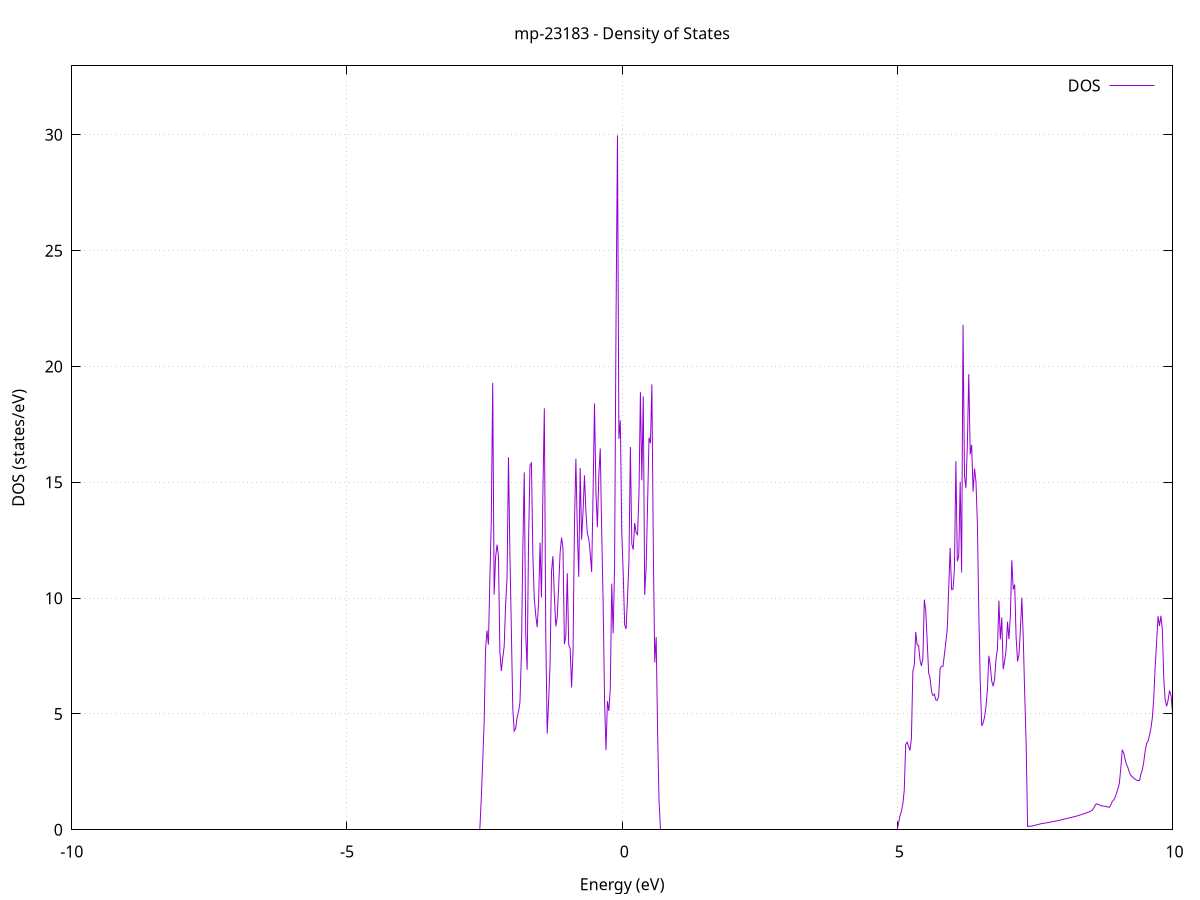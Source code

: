 set title 'mp-23183 - Density of States'
set xlabel 'Energy (eV)'
set ylabel 'DOS (states/eV)'
set grid
set xrange [-10:10]
set yrange [0:32.978]
set xzeroaxis lt -1
set terminal png size 800,600
set output 'mp-23183_dos_gnuplot.png'
plot '-' using 1:2 with lines title 'DOS'
-37.995200 0.000000
-37.969100 0.000000
-37.943000 0.000000
-37.917000 0.000000
-37.890900 0.000000
-37.864900 0.000000
-37.838800 0.000000
-37.812800 0.000000
-37.786700 0.000000
-37.760700 0.000000
-37.734600 0.000000
-37.708600 0.000000
-37.682500 0.000000
-37.656400 0.000000
-37.630400 0.000000
-37.604300 0.000000
-37.578300 0.000000
-37.552200 0.000000
-37.526200 0.000000
-37.500100 0.000000
-37.474100 0.000000
-37.448000 0.000000
-37.421900 0.000000
-37.395900 0.000000
-37.369800 0.000000
-37.343800 0.000000
-37.317700 0.000000
-37.291700 0.000000
-37.265600 0.000000
-37.239600 0.000000
-37.213500 0.000000
-37.187500 0.000000
-37.161400 0.000000
-37.135300 0.000000
-37.109300 0.000000
-37.083200 0.000000
-37.057200 0.000000
-37.031100 0.000000
-37.005100 0.000000
-36.979000 0.000000
-36.953000 0.000000
-36.926900 0.000000
-36.900800 0.000000
-36.874800 0.000000
-36.848700 0.000000
-36.822700 0.000000
-36.796600 0.000000
-36.770600 0.000000
-36.744500 0.000000
-36.718500 0.000000
-36.692400 0.000000
-36.666300 0.000000
-36.640300 0.000000
-36.614200 0.000000
-36.588200 0.000000
-36.562100 0.000000
-36.536100 0.000000
-36.510000 0.000000
-36.484000 0.000000
-36.457900 0.000000
-36.431900 0.000000
-36.405800 0.000000
-36.379700 0.000000
-36.353700 0.000000
-36.327600 0.000000
-36.301600 0.000000
-36.275500 0.000000
-36.249500 0.000000
-36.223400 0.000000
-36.197400 0.000000
-36.171300 0.000000
-36.145200 0.000000
-36.119200 0.000000
-36.093100 0.000000
-36.067100 0.000000
-36.041000 0.000000
-36.015000 0.000000
-35.988900 0.000000
-35.962900 0.000000
-35.936800 0.000000
-35.910800 0.000000
-35.884700 0.000000
-35.858600 0.000000
-35.832600 0.000000
-35.806500 0.000000
-35.780500 0.000000
-35.754400 0.000000
-35.728400 0.000000
-35.702300 0.000000
-35.676300 0.000000
-35.650200 0.000000
-35.624100 231.300600
-35.598100 0.000000
-35.572000 0.000000
-35.546000 0.000000
-35.519900 0.000000
-35.493900 0.000000
-35.467800 0.000000
-35.441800 0.000000
-35.415700 0.000000
-35.389600 0.000000
-35.363600 0.000000
-35.337500 0.000000
-35.311500 0.000000
-35.285400 0.000000
-35.259400 0.000000
-35.233300 0.000000
-35.207300 0.000000
-35.181200 0.000000
-35.155200 0.000000
-35.129100 0.000000
-35.103000 0.000000
-35.077000 0.000000
-35.050900 0.000000
-35.024900 0.000000
-34.998800 0.000000
-34.972800 0.000000
-34.946700 0.000000
-34.920700 0.000000
-34.894600 0.000000
-34.868500 0.000000
-34.842500 0.000000
-34.816400 0.000000
-34.790400 0.000000
-34.764300 0.000000
-34.738300 0.000000
-34.712200 0.000000
-34.686200 0.000000
-34.660100 0.000000
-34.634100 0.000000
-34.608000 0.000000
-34.581900 0.000000
-34.555900 0.000000
-34.529800 0.000000
-34.503800 0.000000
-34.477700 0.000000
-34.451700 0.000000
-34.425600 0.000000
-34.399600 0.000000
-34.373500 0.000000
-34.347400 0.000000
-34.321400 0.000000
-34.295300 0.000000
-34.269300 0.000000
-34.243200 0.000000
-34.217200 0.000000
-34.191100 0.000000
-34.165100 0.000000
-34.139000 0.000000
-34.112900 0.000000
-34.086900 0.000000
-34.060800 0.000000
-34.034800 0.000000
-34.008700 0.000000
-33.982700 0.000000
-33.956600 0.000000
-33.930600 0.000000
-33.904500 0.000000
-33.878500 0.000000
-33.852400 0.000000
-33.826300 0.000000
-33.800300 0.000000
-33.774200 0.000000
-33.748200 0.000000
-33.722100 0.000000
-33.696100 0.000000
-33.670000 0.000000
-33.644000 0.000000
-33.617900 0.000000
-33.591800 0.000000
-33.565800 0.000000
-33.539700 0.000000
-33.513700 0.000000
-33.487600 0.000000
-33.461600 0.000000
-33.435500 0.000000
-33.409500 0.000000
-33.383400 0.000000
-33.357400 0.000000
-33.331300 0.000000
-33.305200 0.000000
-33.279200 0.000000
-33.253100 0.000000
-33.227100 0.000000
-33.201000 0.000000
-33.175000 0.000000
-33.148900 0.000000
-33.122900 0.000000
-33.096800 0.000000
-33.070700 0.000000
-33.044700 0.000000
-33.018600 0.000000
-32.992600 0.000000
-32.966500 0.000000
-32.940500 0.000000
-32.914400 0.000000
-32.888400 0.000000
-32.862300 0.000000
-32.836200 0.000000
-32.810200 0.000000
-32.784100 0.000000
-32.758100 0.000000
-32.732000 0.000000
-32.706000 0.000000
-32.679900 0.000000
-32.653900 0.000000
-32.627800 0.000000
-32.601800 0.000000
-32.575700 0.000000
-32.549600 0.000000
-32.523600 0.000000
-32.497500 0.000000
-32.471500 0.000000
-32.445400 0.000000
-32.419400 0.000000
-32.393300 0.000000
-32.367300 0.000000
-32.341200 0.000000
-32.315100 0.000000
-32.289100 0.000000
-32.263000 0.000000
-32.237000 0.000000
-32.210900 0.000000
-32.184900 0.000000
-32.158800 0.000000
-32.132800 0.000000
-32.106700 0.000000
-32.080700 0.000000
-32.054600 0.000000
-32.028500 0.000000
-32.002500 0.000000
-31.976400 0.000000
-31.950400 0.000000
-31.924300 0.000000
-31.898300 0.000000
-31.872200 0.000000
-31.846200 0.000000
-31.820100 0.000000
-31.794000 0.000000
-31.768000 0.000000
-31.741900 0.000000
-31.715900 0.000000
-31.689800 0.000000
-31.663800 0.000000
-31.637700 0.000000
-31.611700 0.000000
-31.585600 0.000000
-31.559600 0.000000
-31.533500 0.000000
-31.507400 0.000000
-31.481400 0.000000
-31.455300 0.000000
-31.429300 0.000000
-31.403200 0.000000
-31.377200 0.000000
-31.351100 0.000000
-31.325100 0.000000
-31.299000 0.000000
-31.272900 0.000000
-31.246900 0.000000
-31.220800 0.000000
-31.194800 0.000000
-31.168700 0.000000
-31.142700 0.000000
-31.116600 0.000000
-31.090600 0.000000
-31.064500 0.000000
-31.038400 0.000000
-31.012400 0.000000
-30.986300 0.000000
-30.960300 0.000000
-30.934200 0.000000
-30.908200 0.000000
-30.882100 0.000000
-30.856100 0.000000
-30.830000 0.000000
-30.804000 0.000000
-30.777900 0.000000
-30.751800 0.000000
-30.725800 0.000000
-30.699700 0.000000
-30.673700 0.000000
-30.647600 0.000000
-30.621600 0.000000
-30.595500 0.000000
-30.569500 0.000000
-30.543400 0.000000
-30.517300 0.000000
-30.491300 0.000000
-30.465200 0.000000
-30.439200 0.000000
-30.413100 0.000000
-30.387100 0.000000
-30.361000 0.000000
-30.335000 0.000000
-30.308900 0.000000
-30.282900 0.000000
-30.256800 0.000000
-30.230700 0.000000
-30.204700 0.000000
-30.178600 0.000000
-30.152600 0.000000
-30.126500 0.000000
-30.100500 0.000000
-30.074400 0.000000
-30.048400 0.000000
-30.022300 0.000000
-29.996200 0.000000
-29.970200 0.000000
-29.944100 0.000000
-29.918100 0.000000
-29.892000 0.000000
-29.866000 0.000000
-29.839900 0.000000
-29.813900 0.000000
-29.787800 0.000000
-29.761700 0.000000
-29.735700 0.000000
-29.709600 0.000000
-29.683600 0.000000
-29.657500 0.000000
-29.631500 0.000000
-29.605400 0.000000
-29.579400 0.000000
-29.553300 0.000000
-29.527300 0.000000
-29.501200 0.000000
-29.475100 0.000000
-29.449100 0.000000
-29.423000 0.000000
-29.397000 0.000000
-29.370900 0.000000
-29.344900 0.000000
-29.318800 0.000000
-29.292800 0.000000
-29.266700 0.000000
-29.240600 0.000000
-29.214600 0.000000
-29.188500 0.000000
-29.162500 0.000000
-29.136400 0.000000
-29.110400 0.000000
-29.084300 0.000000
-29.058300 0.000000
-29.032200 0.000000
-29.006200 0.000000
-28.980100 0.000000
-28.954000 0.000000
-28.928000 0.000000
-28.901900 0.000000
-28.875900 0.000000
-28.849800 0.000000
-28.823800 0.000000
-28.797700 0.000000
-28.771700 0.000000
-28.745600 0.000000
-28.719500 0.000000
-28.693500 0.000000
-28.667400 0.000000
-28.641400 0.000000
-28.615300 0.000000
-28.589300 0.000000
-28.563200 0.000000
-28.537200 0.000000
-28.511100 0.000000
-28.485000 0.000000
-28.459000 0.000000
-28.432900 0.000000
-28.406900 0.000000
-28.380800 0.000000
-28.354800 0.000000
-28.328700 0.000000
-28.302700 0.000000
-28.276600 0.000000
-28.250600 0.000000
-28.224500 0.000000
-28.198400 0.000000
-28.172400 0.000000
-28.146300 0.000000
-28.120300 0.000000
-28.094200 0.000000
-28.068200 0.000000
-28.042100 0.000000
-28.016100 0.000000
-27.990000 0.000000
-27.963900 0.000000
-27.937900 0.000000
-27.911800 0.000000
-27.885800 0.000000
-27.859700 0.000000
-27.833700 0.000000
-27.807600 0.000000
-27.781600 0.000000
-27.755500 0.000000
-27.729500 0.000000
-27.703400 0.000000
-27.677300 0.000000
-27.651300 0.000000
-27.625200 0.000000
-27.599200 0.000000
-27.573100 0.000000
-27.547100 0.000000
-27.521000 0.000000
-27.495000 0.000000
-27.468900 0.000000
-27.442800 0.000000
-27.416800 0.000000
-27.390700 0.000000
-27.364700 0.000000
-27.338600 0.000000
-27.312600 0.000000
-27.286500 0.000000
-27.260500 0.000000
-27.234400 0.000000
-27.208400 0.000000
-27.182300 0.000000
-27.156200 0.000000
-27.130200 0.000000
-27.104100 0.000000
-27.078100 0.000000
-27.052000 0.000000
-27.026000 0.000000
-26.999900 0.000000
-26.973900 0.000000
-26.947800 0.000000
-26.921700 0.000000
-26.895700 0.000000
-26.869600 0.000000
-26.843600 0.000000
-26.817500 0.000000
-26.791500 0.000000
-26.765400 0.000000
-26.739400 0.000000
-26.713300 0.000000
-26.687200 0.000000
-26.661200 0.000000
-26.635100 0.000000
-26.609100 0.000000
-26.583000 0.000000
-26.557000 0.000000
-26.530900 0.000000
-26.504900 0.000000
-26.478800 0.000000
-26.452800 0.000000
-26.426700 0.000000
-26.400600 0.000000
-26.374600 0.000000
-26.348500 0.000000
-26.322500 0.000000
-26.296400 0.000000
-26.270400 0.000000
-26.244300 0.000000
-26.218300 0.000000
-26.192200 0.000000
-26.166100 0.000000
-26.140100 0.000000
-26.114000 0.000000
-26.088000 0.000000
-26.061900 0.000000
-26.035900 0.000000
-26.009800 0.000000
-25.983800 0.000000
-25.957700 0.000000
-25.931700 0.000000
-25.905600 0.000000
-25.879500 0.000000
-25.853500 0.000000
-25.827400 0.000000
-25.801400 0.000000
-25.775300 0.000000
-25.749300 0.000000
-25.723200 0.000000
-25.697200 0.000000
-25.671100 0.000000
-25.645000 0.000000
-25.619000 0.000000
-25.592900 0.000000
-25.566900 0.000000
-25.540800 0.000000
-25.514800 0.000000
-25.488700 0.000000
-25.462700 0.000000
-25.436600 0.000000
-25.410500 0.000000
-25.384500 0.000000
-25.358400 0.000000
-25.332400 0.000000
-25.306300 0.000000
-25.280300 0.000000
-25.254200 0.000000
-25.228200 0.000000
-25.202100 0.000000
-25.176100 0.000000
-25.150000 0.000000
-25.123900 0.000000
-25.097900 0.000000
-25.071800 0.000000
-25.045800 0.000000
-25.019700 0.000000
-24.993700 0.000000
-24.967600 0.000000
-24.941600 0.000000
-24.915500 0.000000
-24.889400 0.000000
-24.863400 0.000000
-24.837300 0.000000
-24.811300 0.000000
-24.785200 0.000000
-24.759200 0.000000
-24.733100 0.000000
-24.707100 0.000000
-24.681000 0.000000
-24.655000 0.000000
-24.628900 0.000000
-24.602800 0.000000
-24.576800 0.000000
-24.550700 0.000000
-24.524700 0.000000
-24.498600 0.000000
-24.472600 0.000000
-24.446500 0.000000
-24.420500 0.000000
-24.394400 0.000000
-24.368300 0.000000
-24.342300 0.000000
-24.316200 0.000000
-24.290200 0.000000
-24.264100 0.000000
-24.238100 0.000000
-24.212000 0.000000
-24.186000 0.000000
-24.159900 0.000000
-24.133800 0.000000
-24.107800 0.000000
-24.081700 0.000000
-24.055700 0.000000
-24.029600 0.000000
-24.003600 0.000000
-23.977500 0.000000
-23.951500 0.000000
-23.925400 0.000000
-23.899400 0.000000
-23.873300 0.000000
-23.847200 0.000000
-23.821200 0.000000
-23.795100 0.000000
-23.769100 0.000000
-23.743000 0.000000
-23.717000 0.000000
-23.690900 0.000000
-23.664900 0.000000
-23.638800 0.000000
-23.612700 0.000000
-23.586700 0.000000
-23.560600 0.000000
-23.534600 0.000000
-23.508500 0.000000
-23.482500 0.000000
-23.456400 0.000000
-23.430400 0.000000
-23.404300 0.000000
-23.378300 0.000000
-23.352200 0.000000
-23.326100 0.000000
-23.300100 0.000000
-23.274000 0.000000
-23.248000 0.000000
-23.221900 0.000000
-23.195900 0.000000
-23.169800 0.000000
-23.143800 0.000000
-23.117700 0.000000
-23.091600 0.000000
-23.065600 0.000000
-23.039500 0.000000
-23.013500 0.000000
-22.987400 0.000000
-22.961400 0.000000
-22.935300 0.000000
-22.909300 0.000000
-22.883200 0.000000
-22.857200 0.000000
-22.831100 0.000000
-22.805000 0.000000
-22.779000 0.000000
-22.752900 0.000000
-22.726900 0.000000
-22.700800 0.000000
-22.674800 0.000000
-22.648700 0.000000
-22.622700 0.000000
-22.596600 0.000000
-22.570500 0.000000
-22.544500 0.000000
-22.518400 0.000000
-22.492400 0.000000
-22.466300 0.000000
-22.440300 0.000000
-22.414200 0.000000
-22.388200 0.000000
-22.362100 0.000000
-22.336000 0.000000
-22.310000 0.000000
-22.283900 0.000000
-22.257900 0.000000
-22.231800 0.000000
-22.205800 0.000000
-22.179700 0.000000
-22.153700 0.000000
-22.127600 0.000000
-22.101600 0.000000
-22.075500 0.000000
-22.049400 0.000000
-22.023400 0.000000
-21.997300 0.000000
-21.971300 0.000000
-21.945200 0.000000
-21.919200 0.000000
-21.893100 0.000000
-21.867100 0.000000
-21.841000 0.000000
-21.814900 0.000000
-21.788900 0.000000
-21.762800 0.000000
-21.736800 0.000000
-21.710700 0.000000
-21.684700 0.000000
-21.658600 0.000000
-21.632600 0.000000
-21.606500 0.000000
-21.580500 0.000000
-21.554400 0.000000
-21.528300 0.000000
-21.502300 0.000000
-21.476200 0.000000
-21.450200 0.000000
-21.424100 0.000000
-21.398100 0.000000
-21.372000 0.000000
-21.346000 0.000000
-21.319900 0.000000
-21.293800 0.000000
-21.267800 0.000000
-21.241700 0.000000
-21.215700 0.000000
-21.189600 0.000000
-21.163600 0.000000
-21.137500 0.000000
-21.111500 0.000000
-21.085400 0.000000
-21.059300 0.000000
-21.033300 0.000000
-21.007200 0.000000
-20.981200 0.000000
-20.955100 0.000000
-20.929100 0.000000
-20.903000 0.000000
-20.877000 0.000000
-20.850900 0.000000
-20.824900 0.000000
-20.798800 0.000000
-20.772700 0.000000
-20.746700 0.000000
-20.720600 0.000000
-20.694600 0.000000
-20.668500 0.000000
-20.642500 0.000000
-20.616400 0.000000
-20.590400 0.000000
-20.564300 0.000000
-20.538200 0.000000
-20.512200 0.000000
-20.486100 0.000000
-20.460100 0.000000
-20.434000 0.000000
-20.408000 0.000000
-20.381900 0.000000
-20.355900 0.000000
-20.329800 0.000000
-20.303800 0.000000
-20.277700 0.000000
-20.251600 0.000000
-20.225600 0.000000
-20.199500 0.000000
-20.173500 0.000000
-20.147400 0.000000
-20.121400 0.000000
-20.095300 0.000000
-20.069300 0.000000
-20.043200 0.000000
-20.017100 0.000000
-19.991100 0.000000
-19.965000 0.000000
-19.939000 0.000000
-19.912900 0.000000
-19.886900 0.000000
-19.860800 0.000000
-19.834800 0.000000
-19.808700 0.000000
-19.782600 0.000000
-19.756600 0.000000
-19.730500 0.000000
-19.704500 0.000000
-19.678400 0.000000
-19.652400 0.000000
-19.626300 0.000000
-19.600300 0.000000
-19.574200 0.000000
-19.548200 0.000000
-19.522100 0.000000
-19.496000 0.000000
-19.470000 0.000000
-19.443900 0.000000
-19.417900 0.000000
-19.391800 0.000000
-19.365800 0.000000
-19.339700 0.000000
-19.313700 0.000000
-19.287600 0.000000
-19.261500 0.000000
-19.235500 0.000000
-19.209400 0.000000
-19.183400 0.000000
-19.157300 0.000000
-19.131300 0.000000
-19.105200 0.000000
-19.079200 0.000000
-19.053100 0.000000
-19.027100 0.000000
-19.001000 0.000000
-18.974900 0.000000
-18.948900 0.000000
-18.922800 0.000000
-18.896800 0.000000
-18.870700 0.000000
-18.844700 0.000000
-18.818600 0.000000
-18.792600 0.000000
-18.766500 0.000000
-18.740400 0.000000
-18.714400 0.000000
-18.688300 0.000000
-18.662300 0.000000
-18.636200 0.000000
-18.610200 0.000000
-18.584100 0.000000
-18.558100 0.000000
-18.532000 0.000000
-18.505900 0.000000
-18.479900 0.000000
-18.453800 0.000000
-18.427800 0.000000
-18.401700 0.000000
-18.375700 0.000000
-18.349600 0.000000
-18.323600 0.000000
-18.297500 0.000000
-18.271500 0.000000
-18.245400 0.000000
-18.219300 0.000000
-18.193300 0.000000
-18.167200 0.000000
-18.141200 0.000000
-18.115100 0.000000
-18.089100 0.000000
-18.063000 0.000000
-18.037000 0.000000
-18.010900 0.000000
-17.984800 0.000000
-17.958800 0.000000
-17.932700 0.000000
-17.906700 0.000000
-17.880600 0.000000
-17.854600 0.000000
-17.828500 0.000000
-17.802500 0.000000
-17.776400 0.000000
-17.750400 0.000000
-17.724300 0.000000
-17.698200 0.000000
-17.672200 0.000000
-17.646100 0.000000
-17.620100 0.000000
-17.594000 0.000000
-17.568000 0.000000
-17.541900 0.000000
-17.515900 0.000000
-17.489800 0.000000
-17.463700 0.000000
-17.437700 0.000000
-17.411600 0.000000
-17.385600 0.000000
-17.359500 0.000000
-17.333500 0.000000
-17.307400 0.000000
-17.281400 0.000000
-17.255300 0.000000
-17.229300 0.000000
-17.203200 0.000000
-17.177100 0.000000
-17.151100 0.000000
-17.125000 0.000000
-17.099000 0.000000
-17.072900 25.650600
-17.046900 15.427100
-17.020800 12.195200
-16.994800 28.257700
-16.968700 42.159000
-16.942600 41.939600
-16.916600 15.999300
-16.890500 24.490500
-16.864500 38.409100
-16.838400 36.745900
-16.812400 179.866600
-16.786300 18.801600
-16.760300 14.883000
-16.734200 19.067000
-16.708100 0.000000
-16.682100 0.000000
-16.656000 0.000000
-16.630000 0.000000
-16.603900 0.000000
-16.577900 0.000000
-16.551800 0.000000
-16.525800 0.000000
-16.499700 0.000000
-16.473700 0.000000
-16.447600 0.000000
-16.421500 0.000000
-16.395500 0.000000
-16.369400 0.000000
-16.343400 0.000000
-16.317300 0.000000
-16.291300 0.000000
-16.265200 0.000000
-16.239200 0.000000
-16.213100 0.000000
-16.187000 0.000000
-16.161000 0.000000
-16.134900 0.000000
-16.108900 0.000000
-16.082800 0.000000
-16.056800 0.000000
-16.030700 0.000000
-16.004700 0.000000
-15.978600 0.000000
-15.952600 0.000000
-15.926500 0.000000
-15.900400 0.000000
-15.874400 0.000000
-15.848300 0.000000
-15.822300 0.000000
-15.796200 0.000000
-15.770200 0.000000
-15.744100 0.000000
-15.718100 0.000000
-15.692000 0.000000
-15.665900 0.000000
-15.639900 0.000000
-15.613800 0.000000
-15.587800 0.000000
-15.561700 0.000000
-15.535700 0.000000
-15.509600 0.000000
-15.483600 0.000000
-15.457500 0.000000
-15.431400 0.000000
-15.405400 0.000000
-15.379300 0.000000
-15.353300 0.000000
-15.327200 0.000000
-15.301200 0.000000
-15.275100 0.000000
-15.249100 0.000000
-15.223000 0.000000
-15.197000 0.000000
-15.170900 0.000000
-15.144800 0.000000
-15.118800 0.000000
-15.092700 0.000000
-15.066700 0.000000
-15.040600 0.000000
-15.014600 0.000000
-14.988500 0.000000
-14.962500 0.000000
-14.936400 0.000000
-14.910300 0.000000
-14.884300 0.000000
-14.858200 0.000000
-14.832200 0.000000
-14.806100 0.000000
-14.780100 0.000000
-14.754000 0.000000
-14.728000 0.000000
-14.701900 0.000000
-14.675900 0.000000
-14.649800 0.000000
-14.623700 0.000000
-14.597700 0.000000
-14.571600 0.000000
-14.545600 0.000000
-14.519500 0.000000
-14.493500 0.000000
-14.467400 0.000000
-14.441400 0.000000
-14.415300 0.000000
-14.389200 0.000000
-14.363200 0.000000
-14.337100 0.000000
-14.311100 0.000000
-14.285000 0.000000
-14.259000 0.000000
-14.232900 0.000000
-14.206900 0.000000
-14.180800 0.000000
-14.154700 0.000000
-14.128700 0.000000
-14.102600 0.000000
-14.076600 0.000000
-14.050500 0.000000
-14.024500 0.000000
-13.998400 0.000000
-13.972400 0.000000
-13.946300 0.000000
-13.920300 0.000000
-13.894200 0.000000
-13.868100 0.000000
-13.842100 0.000000
-13.816000 0.000000
-13.790000 0.000000
-13.763900 0.000000
-13.737900 0.000000
-13.711800 0.000000
-13.685800 0.000000
-13.659700 0.000000
-13.633600 0.000000
-13.607600 0.000000
-13.581500 0.000000
-13.555500 0.000000
-13.529400 0.000000
-13.503400 0.000000
-13.477300 0.000000
-13.451300 0.000000
-13.425200 0.000000
-13.399200 0.000000
-13.373100 0.000000
-13.347000 0.000000
-13.321000 0.000000
-13.294900 0.000000
-13.268900 0.000000
-13.242800 0.000000
-13.216800 0.000000
-13.190700 0.000000
-13.164700 0.000000
-13.138600 0.000000
-13.112500 0.097000
-13.086500 0.616800
-13.060400 0.792800
-13.034400 1.065500
-13.008300 1.265400
-12.982300 1.467300
-12.956200 1.694600
-12.930200 1.930000
-12.904100 2.237600
-12.878100 2.631100
-12.852000 3.089400
-12.825900 3.321500
-12.799900 3.305200
-12.773800 3.167100
-12.747800 2.795300
-12.721700 2.640700
-12.695700 2.510000
-12.669600 2.429200
-12.643600 2.802300
-12.617500 3.090900
-12.591400 3.607400
-12.565400 5.235900
-12.539300 5.381000
-12.513300 5.839600
-12.487200 6.361900
-12.461200 7.034900
-12.435100 8.304900
-12.409100 11.697400
-12.383000 21.082100
-12.356900 13.407200
-12.330900 18.346200
-12.304800 34.692700
-12.278800 30.350500
-12.252700 34.723100
-12.226700 36.391500
-12.200600 36.343600
-12.174600 26.970300
-12.148500 30.013600
-12.122500 29.455200
-12.096400 21.590000
-12.070300 7.061600
-12.044300 0.000000
-12.018200 0.000000
-11.992200 0.000000
-11.966100 0.000000
-11.940100 0.000000
-11.914000 0.000000
-11.888000 0.000000
-11.861900 0.000000
-11.835800 0.000000
-11.809800 0.000000
-11.783700 0.000000
-11.757700 0.000000
-11.731600 0.000000
-11.705600 0.000000
-11.679500 0.000000
-11.653500 0.000000
-11.627400 0.000000
-11.601400 0.000000
-11.575300 0.000000
-11.549200 0.000000
-11.523200 0.000000
-11.497100 0.000000
-11.471100 0.000000
-11.445000 0.000000
-11.419000 0.000000
-11.392900 0.000000
-11.366900 0.000000
-11.340800 0.000000
-11.314700 0.000000
-11.288700 0.000000
-11.262600 0.000000
-11.236600 0.000000
-11.210500 0.000000
-11.184500 0.000000
-11.158400 0.000000
-11.132400 0.000000
-11.106300 0.000000
-11.080200 0.000000
-11.054200 0.000000
-11.028100 0.000000
-11.002100 0.000000
-10.976000 0.000000
-10.950000 0.000000
-10.923900 0.000000
-10.897900 0.000000
-10.871800 0.000000
-10.845800 0.000000
-10.819700 0.000000
-10.793600 0.000000
-10.767600 0.000000
-10.741500 0.000000
-10.715500 0.000000
-10.689400 0.000000
-10.663400 0.000000
-10.637300 0.000000
-10.611300 0.000000
-10.585200 0.000000
-10.559100 0.000000
-10.533100 0.000000
-10.507000 0.000000
-10.481000 0.000000
-10.454900 0.000000
-10.428900 0.000000
-10.402800 0.000000
-10.376800 0.000000
-10.350700 0.000000
-10.324700 0.000000
-10.298600 0.000000
-10.272500 0.000000
-10.246500 0.000000
-10.220400 0.000000
-10.194400 0.000000
-10.168300 0.000000
-10.142300 0.000000
-10.116200 0.000000
-10.090200 0.000000
-10.064100 0.000000
-10.038000 0.000000
-10.012000 0.000000
-9.985900 0.000000
-9.959900 0.000000
-9.933800 0.000000
-9.907800 0.000000
-9.881700 0.000000
-9.855700 0.000000
-9.829600 0.000000
-9.803500 0.000000
-9.777500 0.000000
-9.751400 0.000000
-9.725400 0.000000
-9.699300 0.000000
-9.673300 0.000000
-9.647200 0.000000
-9.621200 0.000000
-9.595100 0.000000
-9.569100 0.000000
-9.543000 0.000000
-9.516900 0.000000
-9.490900 0.000000
-9.464800 0.000000
-9.438800 0.000000
-9.412700 0.000000
-9.386700 0.000000
-9.360600 0.000000
-9.334600 0.000000
-9.308500 0.000000
-9.282400 0.000000
-9.256400 0.000000
-9.230300 0.000000
-9.204300 0.000000
-9.178200 0.000000
-9.152200 0.000000
-9.126100 0.000000
-9.100100 0.000000
-9.074000 0.000000
-9.048000 0.000000
-9.021900 0.000000
-8.995800 0.000000
-8.969800 0.000000
-8.943700 0.000000
-8.917700 0.000000
-8.891600 0.000000
-8.865600 0.000000
-8.839500 0.000000
-8.813500 0.000000
-8.787400 0.000000
-8.761300 0.000000
-8.735300 0.000000
-8.709200 0.000000
-8.683200 0.000000
-8.657100 0.000000
-8.631100 0.000000
-8.605000 0.000000
-8.579000 0.000000
-8.552900 0.000000
-8.526900 0.000000
-8.500800 0.000000
-8.474700 0.000000
-8.448700 0.000000
-8.422600 0.000000
-8.396600 0.000000
-8.370500 0.000000
-8.344500 0.000000
-8.318400 0.000000
-8.292400 0.000000
-8.266300 0.000000
-8.240200 0.000000
-8.214200 0.000000
-8.188100 0.000000
-8.162100 0.000000
-8.136000 0.000000
-8.110000 0.000000
-8.083900 0.000000
-8.057900 0.000000
-8.031800 0.000000
-8.005700 0.000000
-7.979700 0.000000
-7.953600 0.000000
-7.927600 0.000000
-7.901500 0.000000
-7.875500 0.000000
-7.849400 0.000000
-7.823400 0.000000
-7.797300 0.000000
-7.771300 0.000000
-7.745200 0.000000
-7.719100 0.000000
-7.693100 0.000000
-7.667000 0.000000
-7.641000 0.000000
-7.614900 0.000000
-7.588900 0.000000
-7.562800 0.000000
-7.536800 0.000000
-7.510700 0.000000
-7.484600 0.000000
-7.458600 0.000000
-7.432500 0.000000
-7.406500 0.000000
-7.380400 0.000000
-7.354400 0.000000
-7.328300 0.000000
-7.302300 0.000000
-7.276200 0.000000
-7.250200 0.000000
-7.224100 0.000000
-7.198000 0.000000
-7.172000 0.000000
-7.145900 0.000000
-7.119900 0.000000
-7.093800 0.000000
-7.067800 0.000000
-7.041700 0.000000
-7.015700 0.000000
-6.989600 0.000000
-6.963500 0.000000
-6.937500 0.000000
-6.911400 0.000000
-6.885400 0.000000
-6.859300 0.000000
-6.833300 0.000000
-6.807200 0.000000
-6.781200 0.000000
-6.755100 0.000000
-6.729000 0.000000
-6.703000 0.000000
-6.676900 0.000000
-6.650900 0.000000
-6.624800 0.000000
-6.598800 0.000000
-6.572700 0.000000
-6.546700 0.000000
-6.520600 0.000000
-6.494600 0.000000
-6.468500 0.000000
-6.442400 0.000000
-6.416400 0.000000
-6.390300 0.000000
-6.364300 0.000000
-6.338200 0.000000
-6.312200 0.000000
-6.286100 0.000000
-6.260100 0.000000
-6.234000 0.000000
-6.207900 0.000000
-6.181900 0.000000
-6.155800 0.000000
-6.129800 0.000000
-6.103700 0.000000
-6.077700 0.000000
-6.051600 0.000000
-6.025600 0.000000
-5.999500 0.000000
-5.973500 0.000000
-5.947400 0.000000
-5.921300 0.000000
-5.895300 0.000000
-5.869200 0.000000
-5.843200 0.000000
-5.817100 0.000000
-5.791100 0.000000
-5.765000 0.000000
-5.739000 0.000000
-5.712900 0.000000
-5.686800 0.000000
-5.660800 0.000000
-5.634700 0.000000
-5.608700 0.000000
-5.582600 0.000000
-5.556600 0.000000
-5.530500 0.000000
-5.504500 0.000000
-5.478400 0.000000
-5.452300 0.000000
-5.426300 0.000000
-5.400200 0.000000
-5.374200 0.000000
-5.348100 0.000000
-5.322100 0.000000
-5.296000 0.000000
-5.270000 0.000000
-5.243900 0.000000
-5.217900 0.000000
-5.191800 0.000000
-5.165700 0.000000
-5.139700 0.000000
-5.113600 0.000000
-5.087600 0.000000
-5.061500 0.000000
-5.035500 0.000000
-5.009400 0.000000
-4.983400 0.000000
-4.957300 0.000000
-4.931200 0.000000
-4.905200 0.000000
-4.879100 0.000000
-4.853100 0.000000
-4.827000 0.000000
-4.801000 0.000000
-4.774900 0.000000
-4.748900 0.000000
-4.722800 0.000000
-4.696800 0.000000
-4.670700 0.000000
-4.644600 0.000000
-4.618600 0.000000
-4.592500 0.000000
-4.566500 0.000000
-4.540400 0.000000
-4.514400 0.000000
-4.488300 0.000000
-4.462300 0.000000
-4.436200 0.000000
-4.410100 0.000000
-4.384100 0.000000
-4.358000 0.000000
-4.332000 0.000000
-4.305900 0.000000
-4.279900 0.000000
-4.253800 0.000000
-4.227800 0.000000
-4.201700 0.000000
-4.175600 0.000000
-4.149600 0.000000
-4.123500 0.000000
-4.097500 0.000000
-4.071400 0.000000
-4.045400 0.000000
-4.019300 0.000000
-3.993300 0.000000
-3.967200 0.000000
-3.941200 0.000000
-3.915100 0.000000
-3.889000 0.000000
-3.863000 0.000000
-3.836900 0.000000
-3.810900 0.000000
-3.784800 0.000000
-3.758800 0.000000
-3.732700 0.000000
-3.706700 0.000000
-3.680600 0.000000
-3.654500 0.000000
-3.628500 0.000000
-3.602400 0.000000
-3.576400 0.000000
-3.550300 0.000000
-3.524300 0.000000
-3.498200 0.000000
-3.472200 0.000000
-3.446100 0.000000
-3.420100 0.000000
-3.394000 0.000000
-3.367900 0.000000
-3.341900 0.000000
-3.315800 0.000000
-3.289800 0.000000
-3.263700 0.000000
-3.237700 0.000000
-3.211600 0.000000
-3.185600 0.000000
-3.159500 0.000000
-3.133400 0.000000
-3.107400 0.000000
-3.081300 0.000000
-3.055300 0.000000
-3.029200 0.000000
-3.003200 0.000000
-2.977100 0.000000
-2.951100 0.000000
-2.925000 0.000000
-2.899000 0.000000
-2.872900 0.000000
-2.846800 0.000000
-2.820800 0.000000
-2.794700 0.000000
-2.768700 0.000000
-2.742600 0.000000
-2.716600 0.000000
-2.690500 0.000000
-2.664500 0.000000
-2.638400 0.000000
-2.612300 0.000000
-2.586300 0.003900
-2.560200 1.323500
-2.534200 2.912400
-2.508100 4.588300
-2.482100 7.757300
-2.456000 8.606400
-2.430000 7.995600
-2.403900 10.764900
-2.377800 13.346900
-2.351800 19.288700
-2.325700 10.149300
-2.299700 11.764700
-2.273600 12.311800
-2.247600 11.811600
-2.221500 7.699000
-2.195500 6.854100
-2.169400 7.415100
-2.143400 7.912600
-2.117300 9.731100
-2.091200 10.854000
-2.065200 16.084000
-2.039100 11.866100
-2.013100 8.632000
-1.987000 5.218100
-1.961000 4.264500
-1.934900 4.370900
-1.908900 4.850600
-1.882800 5.093400
-1.856700 5.505900
-1.830700 7.557600
-1.804600 12.101000
-1.778600 15.432700
-1.752500 8.501600
-1.726500 6.909400
-1.700400 12.454300
-1.674400 15.747300
-1.648300 15.835900
-1.622300 11.853900
-1.596200 9.968000
-1.570100 9.262700
-1.544100 8.747000
-1.518000 9.834600
-1.492000 12.393400
-1.465900 10.032400
-1.439900 14.546400
-1.413800 18.195200
-1.387800 8.446500
-1.361700 4.151800
-1.335600 5.573900
-1.309600 7.174700
-1.283500 11.144500
-1.257500 11.808300
-1.231400 10.074000
-1.205400 8.783600
-1.179300 9.184200
-1.153300 10.527700
-1.127200 11.954500
-1.101100 12.616100
-1.075100 12.137000
-1.049000 8.010900
-1.023000 8.384900
-0.996900 11.079900
-0.970900 7.977500
-0.944800 7.823500
-0.918800 6.143200
-0.892700 7.644600
-0.866700 13.140800
-0.840600 16.012200
-0.814500 12.949000
-0.788500 10.919500
-0.762400 15.617800
-0.736400 12.526300
-0.710300 13.741500
-0.684300 15.296900
-0.658200 13.701900
-0.632200 12.790800
-0.606100 12.554500
-0.580000 11.936200
-0.554000 11.128700
-0.527900 14.573500
-0.501900 18.403900
-0.475800 14.570400
-0.449800 13.061700
-0.423700 15.303500
-0.397700 16.461100
-0.371600 12.863700
-0.345600 9.852000
-0.319500 5.548700
-0.293400 3.440900
-0.267400 5.554500
-0.241300 5.128300
-0.215300 6.111800
-0.189200 10.623100
-0.163200 8.484900
-0.137100 11.387700
-0.111100 22.017700
-0.085000 29.979600
-0.058900 16.871400
-0.032900 17.671600
-0.006800 12.840900
0.019200 11.084600
0.045300 8.853300
0.071300 8.665300
0.097400 10.022000
0.123400 11.562700
0.149500 16.525700
0.175600 12.335500
0.201600 12.095200
0.227700 13.245700
0.253700 12.819200
0.279800 12.745300
0.305800 14.518100
0.331900 18.892300
0.357900 15.086200
0.384000 18.714300
0.410000 10.142000
0.436100 11.330700
0.462200 14.048600
0.488200 16.930500
0.514300 16.689400
0.540300 19.228700
0.566400 12.104900
0.592400 7.222800
0.618500 8.321400
0.644500 4.174100
0.670600 1.209700
0.696700 0.000000
0.722700 0.000000
0.748800 0.000000
0.774800 0.000000
0.800900 0.000000
0.826900 0.000000
0.853000 0.000000
0.879000 0.000000
0.905100 0.000000
0.931100 0.000000
0.957200 0.000000
0.983300 0.000000
1.009300 0.000000
1.035400 0.000000
1.061400 0.000000
1.087500 0.000000
1.113500 0.000000
1.139600 0.000000
1.165600 0.000000
1.191700 0.000000
1.217800 0.000000
1.243800 0.000000
1.269900 0.000000
1.295900 0.000000
1.322000 0.000000
1.348000 0.000000
1.374100 0.000000
1.400100 0.000000
1.426200 0.000000
1.452200 0.000000
1.478300 0.000000
1.504400 0.000000
1.530400 0.000000
1.556500 0.000000
1.582500 0.000000
1.608600 0.000000
1.634600 0.000000
1.660700 0.000000
1.686700 0.000000
1.712800 0.000000
1.738900 0.000000
1.764900 0.000000
1.791000 0.000000
1.817000 0.000000
1.843100 0.000000
1.869100 0.000000
1.895200 0.000000
1.921200 0.000000
1.947300 0.000000
1.973400 0.000000
1.999400 0.000000
2.025500 0.000000
2.051500 0.000000
2.077600 0.000000
2.103600 0.000000
2.129700 0.000000
2.155700 0.000000
2.181800 0.000000
2.207800 0.000000
2.233900 0.000000
2.260000 0.000000
2.286000 0.000000
2.312100 0.000000
2.338100 0.000000
2.364200 0.000000
2.390200 0.000000
2.416300 0.000000
2.442300 0.000000
2.468400 0.000000
2.494500 0.000000
2.520500 0.000000
2.546600 0.000000
2.572600 0.000000
2.598700 0.000000
2.624700 0.000000
2.650800 0.000000
2.676800 0.000000
2.702900 0.000000
2.728900 0.000000
2.755000 0.000000
2.781100 0.000000
2.807100 0.000000
2.833200 0.000000
2.859200 0.000000
2.885300 0.000000
2.911300 0.000000
2.937400 0.000000
2.963400 0.000000
2.989500 0.000000
3.015600 0.000000
3.041600 0.000000
3.067700 0.000000
3.093700 0.000000
3.119800 0.000000
3.145800 0.000000
3.171900 0.000000
3.197900 0.000000
3.224000 0.000000
3.250100 0.000000
3.276100 0.000000
3.302200 0.000000
3.328200 0.000000
3.354300 0.000000
3.380300 0.000000
3.406400 0.000000
3.432400 0.000000
3.458500 0.000000
3.484500 0.000000
3.510600 0.000000
3.536700 0.000000
3.562700 0.000000
3.588800 0.000000
3.614800 0.000000
3.640900 0.000000
3.666900 0.000000
3.693000 0.000000
3.719000 0.000000
3.745100 0.000000
3.771200 0.000000
3.797200 0.000000
3.823300 0.000000
3.849300 0.000000
3.875400 0.000000
3.901400 0.000000
3.927500 0.000000
3.953500 0.000000
3.979600 0.000000
4.005600 0.000000
4.031700 0.000000
4.057800 0.000000
4.083800 0.000000
4.109900 0.000000
4.135900 0.000000
4.162000 0.000000
4.188000 0.000000
4.214100 0.000000
4.240100 0.000000
4.266200 0.000000
4.292300 0.000000
4.318300 0.000000
4.344400 0.000000
4.370400 0.000000
4.396500 0.000000
4.422500 0.000000
4.448600 0.000000
4.474600 0.000000
4.500700 0.000000
4.526800 0.000000
4.552800 0.000000
4.578900 0.000000
4.604900 0.000000
4.631000 0.000000
4.657000 0.000000
4.683100 0.000000
4.709100 0.000000
4.735200 0.000000
4.761200 0.000000
4.787300 0.000000
4.813400 0.000000
4.839400 0.000000
4.865500 0.000000
4.891500 0.000000
4.917600 0.000000
4.943600 0.000000
4.969700 0.000000
4.995700 0.002200
5.021800 0.270000
5.047900 0.597200
5.073900 0.798300
5.100000 1.106600
5.126000 1.709000
5.152100 3.690500
5.178100 3.783700
5.204200 3.604100
5.230200 3.421100
5.256300 3.958300
5.282300 6.846700
5.308400 7.096800
5.334500 8.539400
5.360500 7.975500
5.386600 7.958800
5.412600 7.319900
5.438700 7.071700
5.464700 7.408200
5.490800 9.936800
5.516800 9.445200
5.542900 8.130500
5.569000 6.772300
5.595000 6.547900
5.621100 5.974700
5.647100 5.799300
5.673200 5.850100
5.699200 5.610200
5.725300 5.583600
5.751300 5.763200
5.777400 6.962800
5.803400 7.055000
5.829500 7.059500
5.855600 7.565500
5.881600 8.098600
5.907700 8.667100
5.933700 10.404800
5.959800 12.165300
5.985800 10.372600
6.011900 10.383300
6.037900 11.274300
6.064000 15.914300
6.090100 11.587200
6.116100 11.810500
6.142200 15.021600
6.168200 11.109700
6.194300 21.800400
6.220300 15.300900
6.246400 14.746400
6.272400 16.607400
6.298500 19.673800
6.324600 16.208700
6.350600 16.619300
6.376700 14.598400
6.402700 15.595100
6.428800 15.035100
6.454800 13.213400
6.480900 9.307200
6.506900 6.381200
6.533000 4.487400
6.559000 4.608600
6.585100 4.867300
6.611200 5.304900
6.637200 6.079300
6.663300 7.515800
6.689300 7.073700
6.715400 6.414900
6.741400 6.196400
6.767500 6.506500
6.793500 7.371900
6.819600 7.819200
6.845700 9.889900
6.871700 8.223500
6.897800 9.163700
6.923800 6.934300
6.949900 7.274700
6.975900 7.754600
7.002000 8.980700
7.028000 8.231700
7.054100 9.242900
7.080100 11.637800
7.106200 10.377400
7.132300 10.585800
7.158300 8.324900
7.184400 7.270200
7.210400 7.565400
7.236500 8.660800
7.262500 10.017200
7.288600 8.275800
7.314600 5.852200
7.340700 3.736300
7.366800 0.143600
7.392800 0.151500
7.418900 0.153600
7.444900 0.162100
7.471000 0.176800
7.497000 0.191900
7.523100 0.207400
7.549100 0.223300
7.575200 0.239600
7.601300 0.255200
7.627300 0.268300
7.653400 0.278800
7.679400 0.286900
7.705500 0.297600
7.731500 0.308100
7.757600 0.319400
7.783600 0.331300
7.809700 0.343700
7.835700 0.356200
7.861800 0.368800
7.887900 0.381400
7.913900 0.394100
7.940000 0.407300
7.966000 0.421400
7.992100 0.436400
8.018100 0.451800
8.044200 0.467000
8.070200 0.481800
8.096300 0.496600
8.122400 0.511800
8.148400 0.526900
8.174500 0.542200
8.200500 0.557600
8.226600 0.573200
8.252600 0.589000
8.278700 0.605800
8.304700 0.626300
8.330800 0.646700
8.356800 0.667100
8.382900 0.687800
8.409000 0.708900
8.435000 0.730300
8.461100 0.752200
8.487100 0.775000
8.513200 0.803000
8.539200 0.836900
8.565300 0.921300
8.591300 1.046500
8.617400 1.121200
8.643500 1.103800
8.669500 1.076900
8.695600 1.047200
8.721600 1.028700
8.747700 1.021600
8.773700 1.016000
8.799800 1.002200
8.825800 0.985700
8.851900 0.968400
8.878000 1.068900
8.904000 1.212200
8.930100 1.281200
8.956100 1.392300
8.982200 1.573200
9.008200 1.767500
9.034300 2.007900
9.060300 2.652600
9.086400 3.434100
9.112400 3.337700
9.138500 3.037700
9.164600 2.828000
9.190600 2.678000
9.216700 2.476700
9.242700 2.345000
9.268800 2.288200
9.294800 2.238800
9.320900 2.177400
9.346900 2.147800
9.373000 2.127000
9.399100 2.127000
9.425100 2.397200
9.451200 2.579800
9.477200 2.928200
9.503300 3.395100
9.529300 3.721500
9.555400 3.824700
9.581400 4.079900
9.607500 4.376800
9.633500 4.826100
9.659600 5.691700
9.685700 7.058100
9.711700 8.106600
9.737800 9.220100
9.763800 8.801100
9.789900 9.238000
9.815900 8.625500
9.842000 6.476700
9.868000 5.568700
9.894100 5.332400
9.920200 5.604000
9.946200 6.009300
9.972300 5.794300
9.998300 5.147000
10.024400 4.154100
10.050400 4.762000
10.076500 3.395300
10.102500 2.450000
10.128600 2.931000
10.154700 3.479400
10.180700 3.110300
10.206800 3.538200
10.232800 3.276200
10.258900 3.674500
10.284900 2.690500
10.311000 2.829700
10.337000 3.199700
10.363100 3.613900
10.389100 4.033800
10.415200 3.950700
10.441300 4.315600
10.467300 6.981500
10.493400 4.666900
10.519400 4.779500
10.545500 5.070300
10.571500 6.014400
10.597600 5.572500
10.623600 5.694300
10.649700 6.242500
10.675800 6.671300
10.701800 7.882100
10.727900 8.460400
10.753900 7.235300
10.780000 6.405200
10.806000 6.435500
10.832100 5.932100
10.858100 5.669500
10.884200 5.514400
10.910200 5.564300
10.936300 5.801600
10.962400 5.402300
10.988400 5.169100
11.014500 5.027000
11.040500 5.046300
11.066600 4.965200
11.092600 4.715300
11.118700 4.538300
11.144700 4.424900
11.170800 4.084200
11.196900 3.872100
11.222900 3.600300
11.249000 3.461000
11.275000 3.376300
11.301100 3.330700
11.327100 2.376100
11.353200 1.967100
11.379200 1.703900
11.405300 1.540700
11.431300 1.461300
11.457400 1.399000
11.483500 1.397600
11.509500 1.015800
11.535600 0.949700
11.561600 0.877500
11.587700 0.399700
11.613700 0.394100
11.639800 0.297300
11.665800 0.179600
11.691900 0.081000
11.718000 0.017800
11.744000 0.000100
11.770100 0.000000
11.796100 0.000000
11.822200 0.000000
11.848200 0.000000
11.874300 0.000000
11.900300 0.000000
11.926400 0.000000
11.952500 0.000000
11.978500 0.000000
12.004600 0.000000
12.030600 0.000000
12.056700 0.000000
12.082700 0.000000
12.108800 0.000000
12.134800 0.000000
12.160900 0.000000
12.186900 0.000000
12.213000 0.000000
12.239100 0.000000
12.265100 0.000000
12.291200 0.000000
12.317200 0.000000
12.343300 0.000000
12.369300 0.000000
12.395400 0.000000
12.421400 0.000000
12.447500 0.000000
12.473600 0.000000
12.499600 0.000000
12.525700 0.000000
12.551700 0.000000
12.577800 0.000000
12.603800 0.000000
12.629900 0.000000
12.655900 0.000000
12.682000 0.000000
12.708000 0.000000
12.734100 0.000000
12.760200 0.000000
12.786200 0.000000
12.812300 0.000000
12.838300 0.000000
12.864400 0.000000
12.890400 0.000000
12.916500 0.000000
12.942500 0.000000
12.968600 0.000000
12.994700 0.000000
13.020700 0.000000
13.046800 0.000000
13.072800 0.000000
13.098900 0.000000
13.124900 0.000000
13.151000 0.000000
13.177000 0.000000
13.203100 0.000000
13.229200 0.000000
13.255200 0.000000
13.281300 0.000000
13.307300 0.000000
13.333400 0.000000
13.359400 0.000000
13.385500 0.000000
13.411500 0.000000
13.437600 0.000000
13.463600 0.000000
13.489700 0.000000
13.515800 0.000000
13.541800 0.000000
13.567900 0.000000
13.593900 0.000000
13.620000 0.000000
13.646000 0.000000
13.672100 0.000000
13.698100 0.000000
13.724200 0.000000
13.750300 0.000000
13.776300 0.000000
13.802400 0.000000
13.828400 0.000000
13.854500 0.000000
13.880500 0.000000
13.906600 0.000000
13.932600 0.000000
13.958700 0.000000
13.984700 0.000000
14.010800 0.000000
14.036900 0.000000
14.062900 0.000000
14.089000 0.000000
14.115000 0.000000
e
